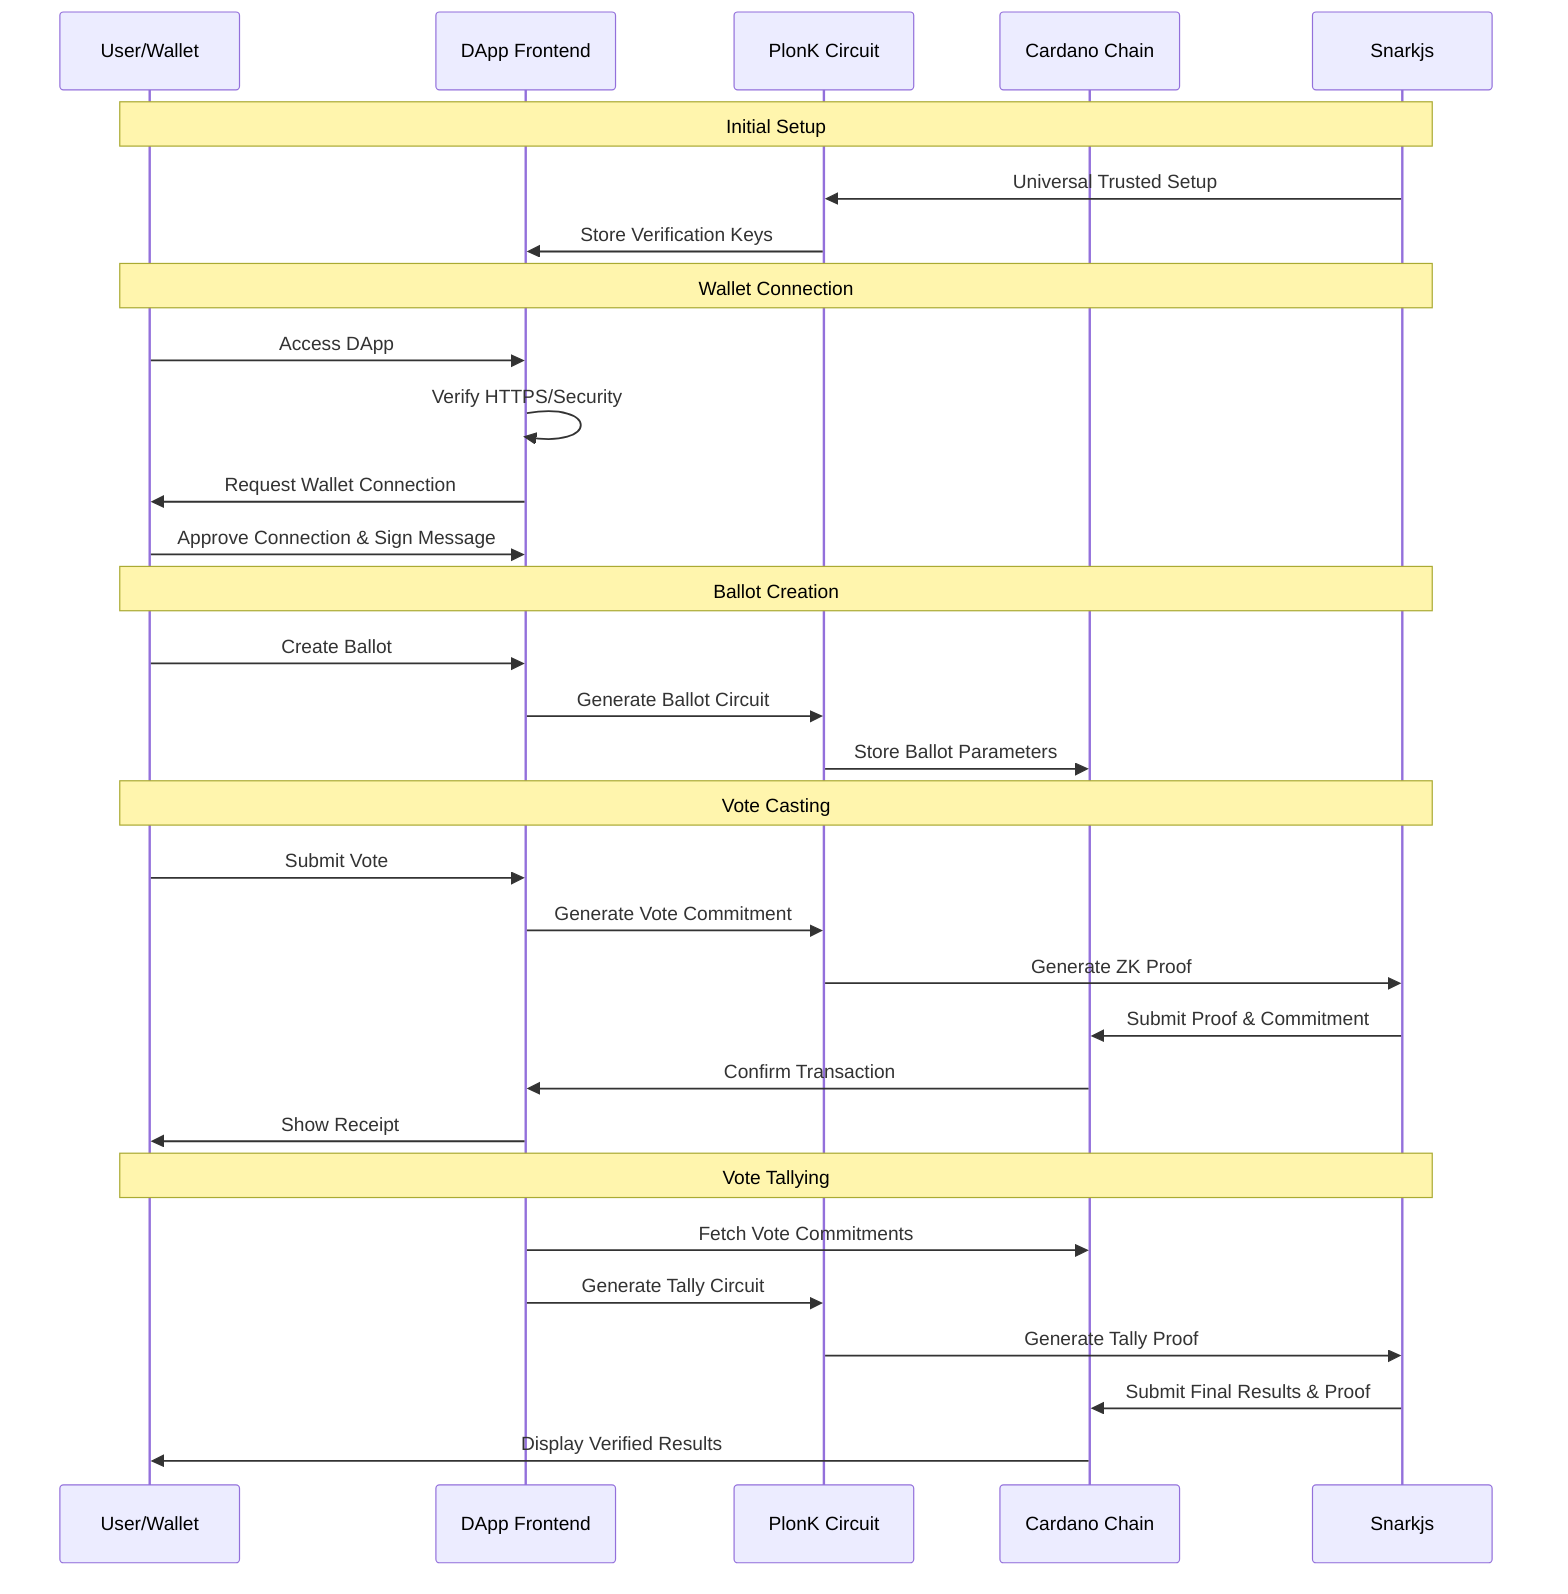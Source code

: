 sequenceDiagram
    participant U as User/Wallet
    participant D as DApp Frontend
    participant P as PlonK Circuit
    participant C as Cardano Chain
    participant S as Snarkjs
    
    note over U,S: Initial Setup
    S->>P: Universal Trusted Setup
    P->>D: Store Verification Keys
    
    note over U,S: Wallet Connection
    U->>D: Access DApp
    D->>D: Verify HTTPS/Security
    D->>U: Request Wallet Connection
    U->>D: Approve Connection & Sign Message
    
    note over U,S: Ballot Creation
    U->>D: Create Ballot
    D->>P: Generate Ballot Circuit
    P->>C: Store Ballot Parameters
    
    note over U,S: Vote Casting
    U->>D: Submit Vote
    D->>P: Generate Vote Commitment
    P->>S: Generate ZK Proof
    S->>C: Submit Proof & Commitment
    C->>D: Confirm Transaction
    D->>U: Show Receipt
    
    note over U,S: Vote Tallying
    D->>C: Fetch Vote Commitments
    D->>P: Generate Tally Circuit
    P->>S: Generate Tally Proof
    S->>C: Submit Final Results & Proof
    C->>U: Display Verified Results